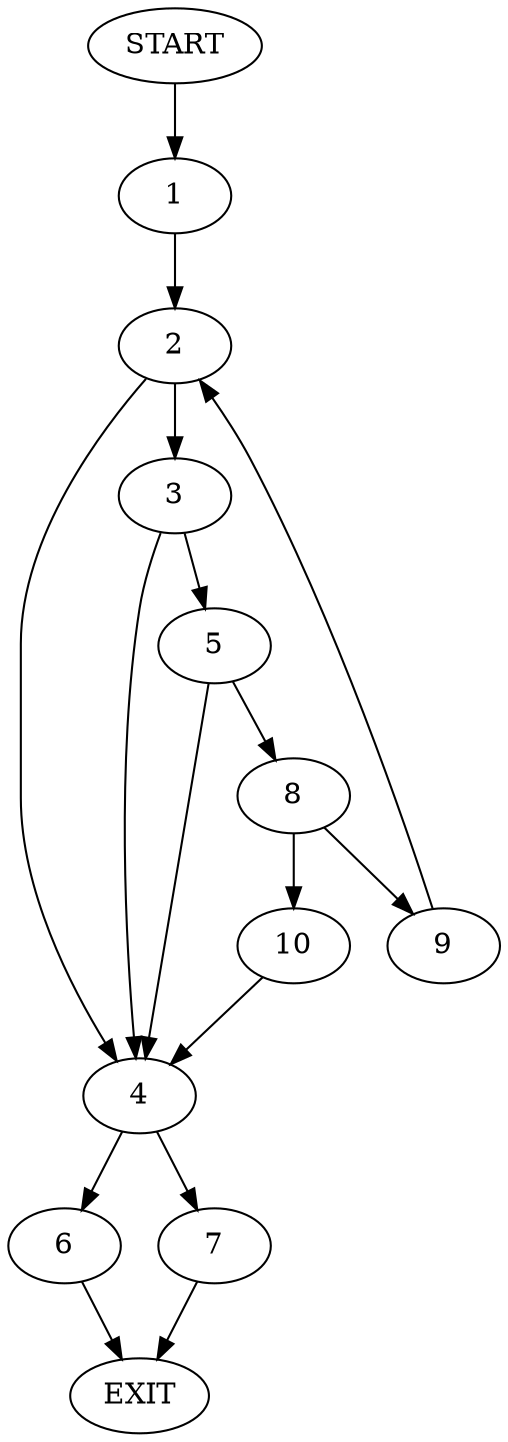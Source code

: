 digraph {
0 [label="START"]
11 [label="EXIT"]
0 -> 1
1 -> 2
2 -> 3
2 -> 4
3 -> 5
3 -> 4
4 -> 6
4 -> 7
5 -> 8
5 -> 4
8 -> 9
8 -> 10
9 -> 2
10 -> 4
6 -> 11
7 -> 11
}
